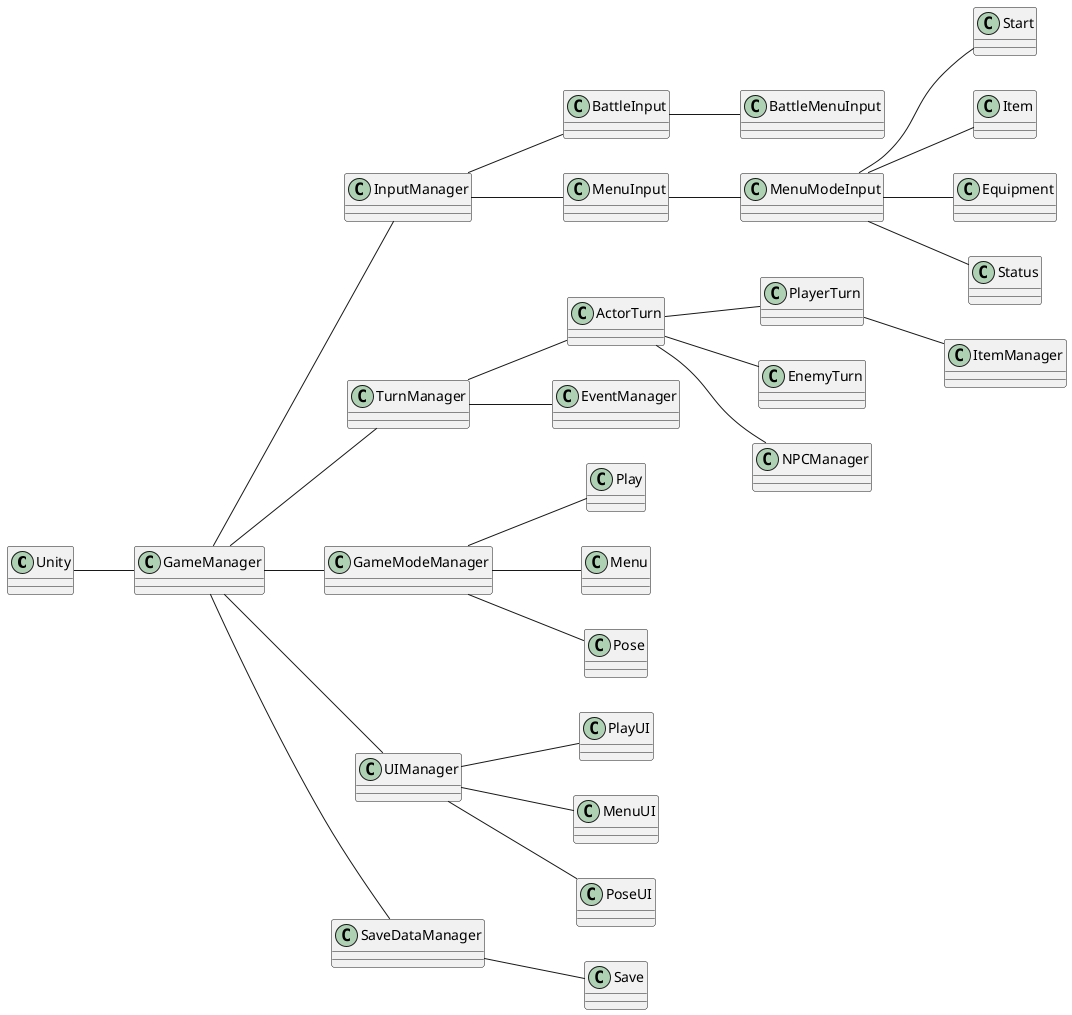 @startuml ManagerTree
left to right direction
Unity -- GameManager

GameManager -- InputManager
GameManager -- TurnManager
GameManager -- GameModeManager
GameManager -- UIManager
GameManager -- SaveDataManager

TurnManager -- ActorTurn
TurnManager -- EventManager
ActorTurn -- PlayerTurn
ActorTurn -- EnemyTurn
ActorTurn -- NPCManager

PlayerTurn -- ItemManager

InputManager -- BattleInput
InputManager -- MenuInput

BattleInput -- BattleMenuInput

MenuInput -- MenuModeInput

MenuModeInput -- Start
MenuModeInput -- Item
MenuModeInput -- Equipment
MenuModeInput -- Status

GameModeManager -- Play
GameModeManager -- Menu
GameModeManager -- Pose

UIManager -- PlayUI
UIManager -- MenuUI
UIManager -- PoseUI

SaveDataManager -- Save
@enduml

@startuml Overview
' ==============================
' システム外観
' ==============================
abstract Actor
abstract PlayableActor
abstract Enemy
class Status
class ItemManager
abstract Item
class Equipment
class Consumable
abstract Location
class Town
class Dungeon
class Field

Actor <|-- PlayableActor
Actor <|-- Enemy
Actor o-- Status
PlayableActor <|-- ItemManager
ItemManager o-- Item
Item <|-- Equipment
Item <|-- Consumable
Location <|-- Town
Location <|-- Dungeon
Location <|-- Field

@enduml

@startuml Character
' ==============================
' キャラクター関連
' ==============================
abstract Actor{
	+ BaseStatus BaseStatus
	+ Vecotr2 position
	+ ItemManager inventory
	+ void move(int x, int y)
	+ void attack(Actor target)
}
class PlayableActor{}
abstract Enemy{}

' ------------------------------
' Actor
' ------------------------------
Actor "1" <|-- "*" PlayableActor
Actor "1" <|-- "*" Enemy
Actor "1" *-- "*" Status

' ------------------------------
' Enemy
' ------------------------------
Enemy <|-- Goblin
Enemy <|-- Slime
Enemy <|-- AnyOtherEnemy

@enduml

@startuml Status
' ==============================
' ステータス関連
' ==============================
abstract Actor
abstract PlayableActor

struct BaseStatus{
	int health
	int CON
	int SIZ
	int DEX
	int APP
	int INT
	int POW
	int EDU
	int LUK
	int EXP
	int XP
}
struct CombatStatus{
	int AttackPower
	int MagicPower
	int AttackResist
	int MagicResist
}
struct LifeStatus{
	int 信頼度
	int スタミナ
}
struct SexualStatus{
	int 性欲
	int えっち熟練度
	int 感度
	int 妊娠率
	int 危険日
}
struct ActivityCount{
	int 性交回数
	int プレイごとのカウント
}

' ------------------------------
' Actor
' ------------------------------
Actor "1" <|-- "*" PlayableActor
Actor "1" *-- "1" ItemManager : Itemを管理
Actor "1" *-- "1" BaseStatus : ステータスを管理
Actor "1" *-- "1" CombatStatus : 戦闘時参照
Actor "1" *-- "1" SexualStatus : えっち時やえっちイベントで参照

' ------------------------------
' PlayableActor
' ------------------------------
PlayableActor "1" *-- "1" LifeStatus
PlayableActor "1" *-- "1" ActivityCount

@enduml

@startuml Item
' ==============================
' アイテム関連
' ==============================
class ItemManager{
	+ Item[] items
	+ item[] equipments
	+ void useItem(Item item)
	+ void equip(Equipment equipment)
}
abstract Item{
	+ string name
	+ string description
	+ void use(Actor target)
}
abstract Equipment{
	+ void Remove(Equipment)
}
' 着脱機能
' 呪いの装備とかは「何もしないRemove」で実装する
abstract Weapon
abstract Armor
abstract Actor

' ------------------------------
' Item
' ------------------------------
Item "1" o-- "*" Equipment : 装備
Item "1" o-- "*" Consumable : 使用

' ------------------------------
' Equipment
' ------------------------------
Equipment "1" <|-- "*" Weapon
Equipment "1" <|-- "*" Armor

Actor "1" *-- "*" ItemManager

' ------------------------------
' ItemManagerとItem
' ------------------------------
ItemManager "1" o-- "*" Item : 所持

' ------------------------------
' Consumable
' ------------------------------
object Potion
object Food
object AnyOtherItems

Consumable <|-- Potion
Consumable <|-- Food
Consumable <|-- AnyOtherItems

@enduml

@startuml World
' ==============================
' ワールド
' ==============================
abstract Location{
	+ void loadMap()
	+ void renderMap()
}
abstract FieldObject{}
abstract Facility{}
abstract Item
abstract Enemy

' ------------------------------
' Location
' ------------------------------
Location <|-- Town
Location <|-- Dungeon
Location <|-- Field
Location *-- FieldObject
' --- Mapと他のクラス ---
Location o-- Enemy : 出現敵
Location o-- Item : フィールドアイテム

' ------------------------------
' FieldObject
' ------------------------------
object 家具
object 岩
object 罠

FieldObject <|-- FieldGimmick
FieldObject <|-- Prop
Prop -- 家具
FieldGimmick -- 岩
FieldGimmick -- 罠

' ------------------------------
' Town
' ------------------------------
Town <|-- Facility

@enduml

@startuml GameMode
' ==============================
' ゲームモード遷移
' ==============================
[*] --> StartMenu
StartMenu --> Town
StartMenu --> [*] : デスクトップに戻る

Town --> StartMenu : ゲーム終了
Town --> Adventure : 探索開始

Adventure --> Battle : 戦闘イベント発生

Battle --> Win : 戦闘に勝利
Win --> Adventure

Battle --> GameOver : 体力ゼロ

StartMenu --> Option : オプションボタン押下
Town --> Option : オプションボタン押下
Adventure --> Option : オプションボタン押下
@enduml

@startuml Talk
' ==============================
' 会話イベント遷移
' ==============================
Town --> Talk : 会話イベント発生
Talk --> Town : 会話終了
Talk --> Adventure : 会話イベント終了

Adventure --> Talk : 会話イベント発生
Adventure --> Win : 勝利
Adventure --> GameOver : 敗北

Win --> Talk : 条件を満たした場合、イベントCGに遷移

GameOver --> Talk
@enduml